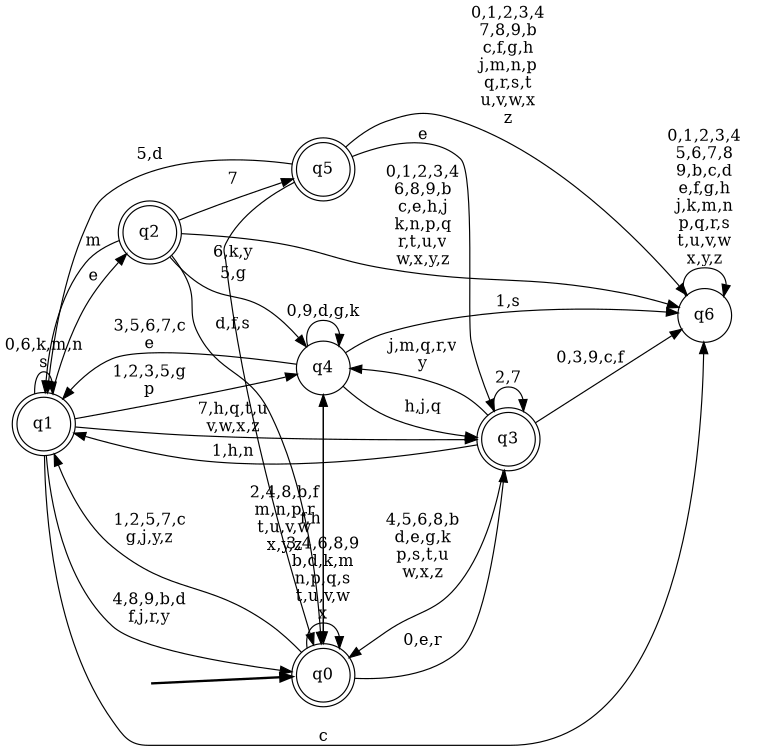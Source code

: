 digraph BlueStar {
__start0 [style = invis, shape = none, label = "", width = 0, height = 0];

rankdir=LR;
size="8,5";

s0 [style="rounded,filled", color="black", fillcolor="white" shape="doublecircle", label="q0"];
s1 [style="rounded,filled", color="black", fillcolor="white" shape="doublecircle", label="q1"];
s2 [style="rounded,filled", color="black", fillcolor="white" shape="doublecircle", label="q2"];
s3 [style="rounded,filled", color="black", fillcolor="white" shape="doublecircle", label="q3"];
s4 [style="filled", color="black", fillcolor="white" shape="circle", label="q4"];
s5 [style="rounded,filled", color="black", fillcolor="white" shape="doublecircle", label="q5"];
s6 [style="filled", color="black", fillcolor="white" shape="circle", label="q6"];
subgraph cluster_main { 
	graph [pad=".75", ranksep="0.15", nodesep="0.15"];
	 style=invis; 
	__start0 -> s0 [penwidth=2];
}
s0 -> s0 [label="3,4,6,8,9\nb,d,k,m\nn,p,q,s\nt,u,v,w\nx"];
s0 -> s1 [label="1,2,5,7,c\ng,j,y,z"];
s0 -> s3 [label="0,e,r"];
s0 -> s4 [label="f,h"];
s1 -> s0 [label="4,8,9,b,d\nf,j,r,y"];
s1 -> s1 [label="0,6,k,m,n\ns"];
s1 -> s2 [label="e"];
s1 -> s3 [label="7,h,q,t,u\nv,w,x,z"];
s1 -> s4 [label="1,2,3,5,g\np"];
s1 -> s6 [label="c"];
s2 -> s0 [label="d,f,s"];
s2 -> s1 [label="m"];
s2 -> s4 [label="5,g"];
s2 -> s5 [label="7"];
s2 -> s6 [label="0,1,2,3,4\n6,8,9,b\nc,e,h,j\nk,n,p,q\nr,t,u,v\nw,x,y,z"];
s3 -> s0 [label="4,5,6,8,b\nd,e,g,k\np,s,t,u\nw,x,z"];
s3 -> s1 [label="1,h,n"];
s3 -> s3 [label="2,7"];
s3 -> s4 [label="j,m,q,r,v\ny"];
s3 -> s6 [label="0,3,9,c,f"];
s4 -> s0 [label="2,4,8,b,f\nm,n,p,r\nt,u,v,w\nx,y,z"];
s4 -> s1 [label="3,5,6,7,c\ne"];
s4 -> s3 [label="h,j,q"];
s4 -> s4 [label="0,9,d,g,k"];
s4 -> s6 [label="1,s"];
s5 -> s0 [label="6,k,y"];
s5 -> s1 [label="5,d"];
s5 -> s3 [label="e"];
s5 -> s6 [label="0,1,2,3,4\n7,8,9,b\nc,f,g,h\nj,m,n,p\nq,r,s,t\nu,v,w,x\nz"];
s6 -> s6 [label="0,1,2,3,4\n5,6,7,8\n9,b,c,d\ne,f,g,h\nj,k,m,n\np,q,r,s\nt,u,v,w\nx,y,z"];

}